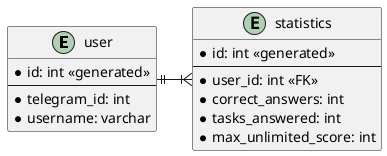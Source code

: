@startuml

skinparam linetype ortho

entity user {
    * id: int <<generated>>
    --
    * telegram_id: int
    * username: varchar
}

entity statistics {
    * id: int <<generated>>
    --
    * user_id: int <<FK>>
    * correct_answers: int
    * tasks_answered: int
    * max_unlimited_score: int
}

user ||-|{ statistics

@enduml